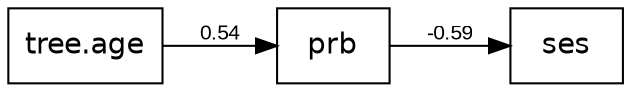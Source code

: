digraph "sem.fit" {
  rankdir=LR;
  size="12,12";
  node [fontname="Helvetica" fontsize=14 shape=box];
  edge [fontname="Arial" fontsize=10];
  center=1;
  "tree.age" -> "prb" [label="0.54"];
  "prb" -> "ses" [label="-0.59"];
}
